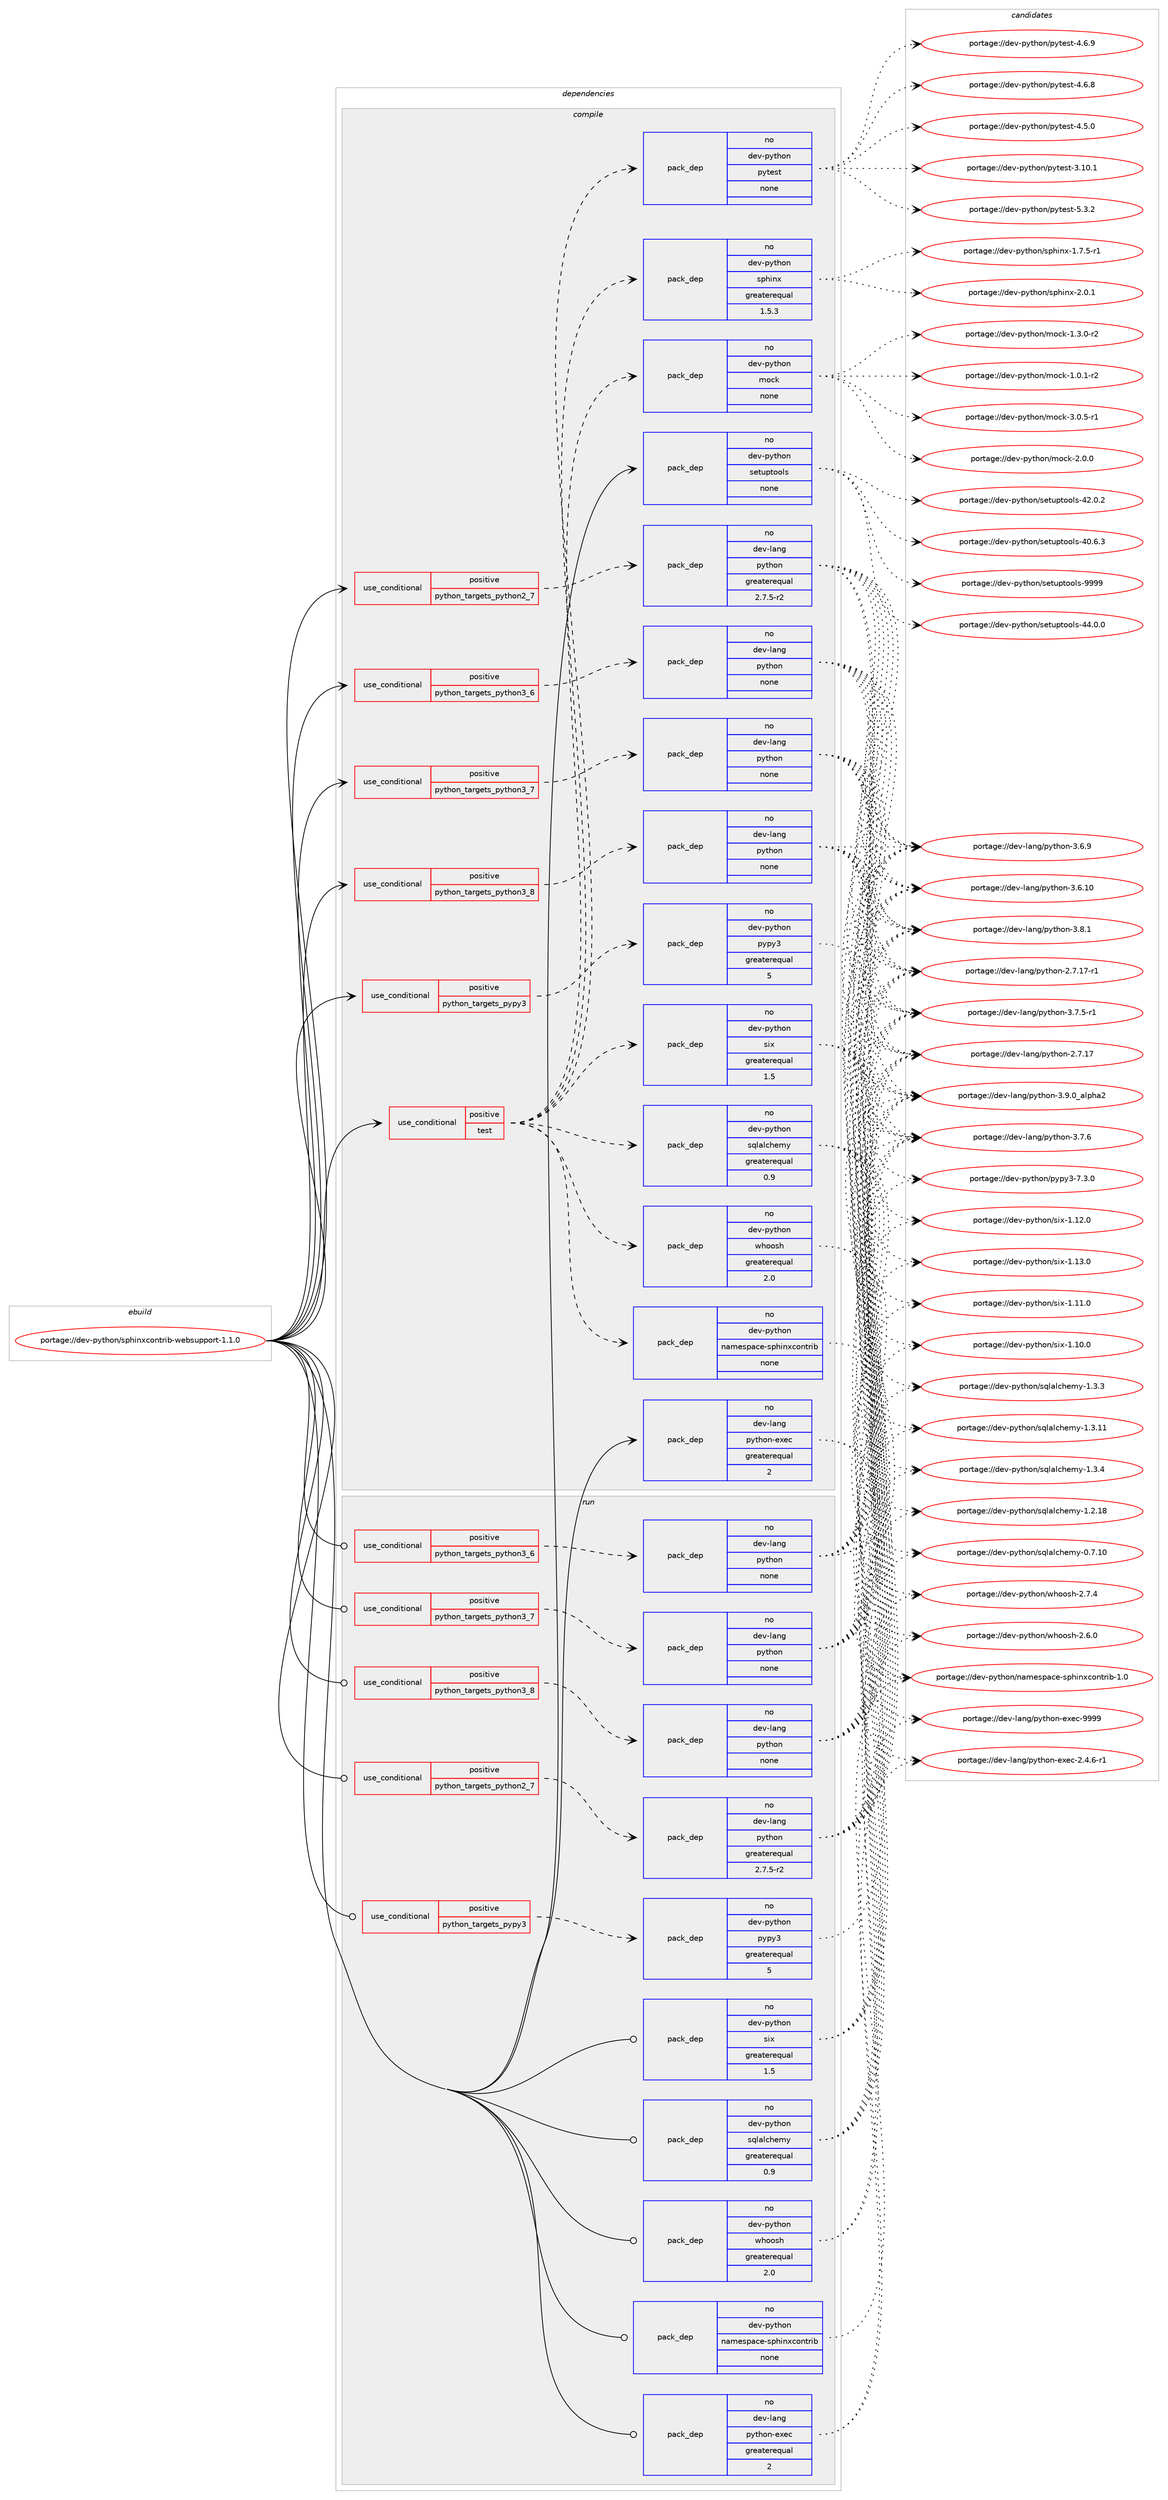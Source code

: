 digraph prolog {

# *************
# Graph options
# *************

newrank=true;
concentrate=true;
compound=true;
graph [rankdir=LR,fontname=Helvetica,fontsize=10,ranksep=1.5];#, ranksep=2.5, nodesep=0.2];
edge  [arrowhead=vee];
node  [fontname=Helvetica,fontsize=10];

# **********
# The ebuild
# **********

subgraph cluster_leftcol {
color=gray;
label=<<i>ebuild</i>>;
id [label="portage://dev-python/sphinxcontrib-websupport-1.1.0", color=red, width=4, href="../dev-python/sphinxcontrib-websupport-1.1.0.svg"];
}

# ****************
# The dependencies
# ****************

subgraph cluster_midcol {
color=gray;
label=<<i>dependencies</i>>;
subgraph cluster_compile {
fillcolor="#eeeeee";
style=filled;
label=<<i>compile</i>>;
subgraph cond105500 {
dependency424340 [label=<<TABLE BORDER="0" CELLBORDER="1" CELLSPACING="0" CELLPADDING="4"><TR><TD ROWSPAN="3" CELLPADDING="10">use_conditional</TD></TR><TR><TD>positive</TD></TR><TR><TD>python_targets_pypy3</TD></TR></TABLE>>, shape=none, color=red];
subgraph pack313942 {
dependency424341 [label=<<TABLE BORDER="0" CELLBORDER="1" CELLSPACING="0" CELLPADDING="4" WIDTH="220"><TR><TD ROWSPAN="6" CELLPADDING="30">pack_dep</TD></TR><TR><TD WIDTH="110">no</TD></TR><TR><TD>dev-python</TD></TR><TR><TD>pypy3</TD></TR><TR><TD>greaterequal</TD></TR><TR><TD>5</TD></TR></TABLE>>, shape=none, color=blue];
}
dependency424340:e -> dependency424341:w [weight=20,style="dashed",arrowhead="vee"];
}
id:e -> dependency424340:w [weight=20,style="solid",arrowhead="vee"];
subgraph cond105501 {
dependency424342 [label=<<TABLE BORDER="0" CELLBORDER="1" CELLSPACING="0" CELLPADDING="4"><TR><TD ROWSPAN="3" CELLPADDING="10">use_conditional</TD></TR><TR><TD>positive</TD></TR><TR><TD>python_targets_python2_7</TD></TR></TABLE>>, shape=none, color=red];
subgraph pack313943 {
dependency424343 [label=<<TABLE BORDER="0" CELLBORDER="1" CELLSPACING="0" CELLPADDING="4" WIDTH="220"><TR><TD ROWSPAN="6" CELLPADDING="30">pack_dep</TD></TR><TR><TD WIDTH="110">no</TD></TR><TR><TD>dev-lang</TD></TR><TR><TD>python</TD></TR><TR><TD>greaterequal</TD></TR><TR><TD>2.7.5-r2</TD></TR></TABLE>>, shape=none, color=blue];
}
dependency424342:e -> dependency424343:w [weight=20,style="dashed",arrowhead="vee"];
}
id:e -> dependency424342:w [weight=20,style="solid",arrowhead="vee"];
subgraph cond105502 {
dependency424344 [label=<<TABLE BORDER="0" CELLBORDER="1" CELLSPACING="0" CELLPADDING="4"><TR><TD ROWSPAN="3" CELLPADDING="10">use_conditional</TD></TR><TR><TD>positive</TD></TR><TR><TD>python_targets_python3_6</TD></TR></TABLE>>, shape=none, color=red];
subgraph pack313944 {
dependency424345 [label=<<TABLE BORDER="0" CELLBORDER="1" CELLSPACING="0" CELLPADDING="4" WIDTH="220"><TR><TD ROWSPAN="6" CELLPADDING="30">pack_dep</TD></TR><TR><TD WIDTH="110">no</TD></TR><TR><TD>dev-lang</TD></TR><TR><TD>python</TD></TR><TR><TD>none</TD></TR><TR><TD></TD></TR></TABLE>>, shape=none, color=blue];
}
dependency424344:e -> dependency424345:w [weight=20,style="dashed",arrowhead="vee"];
}
id:e -> dependency424344:w [weight=20,style="solid",arrowhead="vee"];
subgraph cond105503 {
dependency424346 [label=<<TABLE BORDER="0" CELLBORDER="1" CELLSPACING="0" CELLPADDING="4"><TR><TD ROWSPAN="3" CELLPADDING="10">use_conditional</TD></TR><TR><TD>positive</TD></TR><TR><TD>python_targets_python3_7</TD></TR></TABLE>>, shape=none, color=red];
subgraph pack313945 {
dependency424347 [label=<<TABLE BORDER="0" CELLBORDER="1" CELLSPACING="0" CELLPADDING="4" WIDTH="220"><TR><TD ROWSPAN="6" CELLPADDING="30">pack_dep</TD></TR><TR><TD WIDTH="110">no</TD></TR><TR><TD>dev-lang</TD></TR><TR><TD>python</TD></TR><TR><TD>none</TD></TR><TR><TD></TD></TR></TABLE>>, shape=none, color=blue];
}
dependency424346:e -> dependency424347:w [weight=20,style="dashed",arrowhead="vee"];
}
id:e -> dependency424346:w [weight=20,style="solid",arrowhead="vee"];
subgraph cond105504 {
dependency424348 [label=<<TABLE BORDER="0" CELLBORDER="1" CELLSPACING="0" CELLPADDING="4"><TR><TD ROWSPAN="3" CELLPADDING="10">use_conditional</TD></TR><TR><TD>positive</TD></TR><TR><TD>python_targets_python3_8</TD></TR></TABLE>>, shape=none, color=red];
subgraph pack313946 {
dependency424349 [label=<<TABLE BORDER="0" CELLBORDER="1" CELLSPACING="0" CELLPADDING="4" WIDTH="220"><TR><TD ROWSPAN="6" CELLPADDING="30">pack_dep</TD></TR><TR><TD WIDTH="110">no</TD></TR><TR><TD>dev-lang</TD></TR><TR><TD>python</TD></TR><TR><TD>none</TD></TR><TR><TD></TD></TR></TABLE>>, shape=none, color=blue];
}
dependency424348:e -> dependency424349:w [weight=20,style="dashed",arrowhead="vee"];
}
id:e -> dependency424348:w [weight=20,style="solid",arrowhead="vee"];
subgraph cond105505 {
dependency424350 [label=<<TABLE BORDER="0" CELLBORDER="1" CELLSPACING="0" CELLPADDING="4"><TR><TD ROWSPAN="3" CELLPADDING="10">use_conditional</TD></TR><TR><TD>positive</TD></TR><TR><TD>test</TD></TR></TABLE>>, shape=none, color=red];
subgraph pack313947 {
dependency424351 [label=<<TABLE BORDER="0" CELLBORDER="1" CELLSPACING="0" CELLPADDING="4" WIDTH="220"><TR><TD ROWSPAN="6" CELLPADDING="30">pack_dep</TD></TR><TR><TD WIDTH="110">no</TD></TR><TR><TD>dev-python</TD></TR><TR><TD>sqlalchemy</TD></TR><TR><TD>greaterequal</TD></TR><TR><TD>0.9</TD></TR></TABLE>>, shape=none, color=blue];
}
dependency424350:e -> dependency424351:w [weight=20,style="dashed",arrowhead="vee"];
subgraph pack313948 {
dependency424352 [label=<<TABLE BORDER="0" CELLBORDER="1" CELLSPACING="0" CELLPADDING="4" WIDTH="220"><TR><TD ROWSPAN="6" CELLPADDING="30">pack_dep</TD></TR><TR><TD WIDTH="110">no</TD></TR><TR><TD>dev-python</TD></TR><TR><TD>whoosh</TD></TR><TR><TD>greaterequal</TD></TR><TR><TD>2.0</TD></TR></TABLE>>, shape=none, color=blue];
}
dependency424350:e -> dependency424352:w [weight=20,style="dashed",arrowhead="vee"];
subgraph pack313949 {
dependency424353 [label=<<TABLE BORDER="0" CELLBORDER="1" CELLSPACING="0" CELLPADDING="4" WIDTH="220"><TR><TD ROWSPAN="6" CELLPADDING="30">pack_dep</TD></TR><TR><TD WIDTH="110">no</TD></TR><TR><TD>dev-python</TD></TR><TR><TD>six</TD></TR><TR><TD>greaterequal</TD></TR><TR><TD>1.5</TD></TR></TABLE>>, shape=none, color=blue];
}
dependency424350:e -> dependency424353:w [weight=20,style="dashed",arrowhead="vee"];
subgraph pack313950 {
dependency424354 [label=<<TABLE BORDER="0" CELLBORDER="1" CELLSPACING="0" CELLPADDING="4" WIDTH="220"><TR><TD ROWSPAN="6" CELLPADDING="30">pack_dep</TD></TR><TR><TD WIDTH="110">no</TD></TR><TR><TD>dev-python</TD></TR><TR><TD>namespace-sphinxcontrib</TD></TR><TR><TD>none</TD></TR><TR><TD></TD></TR></TABLE>>, shape=none, color=blue];
}
dependency424350:e -> dependency424354:w [weight=20,style="dashed",arrowhead="vee"];
subgraph pack313951 {
dependency424355 [label=<<TABLE BORDER="0" CELLBORDER="1" CELLSPACING="0" CELLPADDING="4" WIDTH="220"><TR><TD ROWSPAN="6" CELLPADDING="30">pack_dep</TD></TR><TR><TD WIDTH="110">no</TD></TR><TR><TD>dev-python</TD></TR><TR><TD>sphinx</TD></TR><TR><TD>greaterequal</TD></TR><TR><TD>1.5.3</TD></TR></TABLE>>, shape=none, color=blue];
}
dependency424350:e -> dependency424355:w [weight=20,style="dashed",arrowhead="vee"];
subgraph pack313952 {
dependency424356 [label=<<TABLE BORDER="0" CELLBORDER="1" CELLSPACING="0" CELLPADDING="4" WIDTH="220"><TR><TD ROWSPAN="6" CELLPADDING="30">pack_dep</TD></TR><TR><TD WIDTH="110">no</TD></TR><TR><TD>dev-python</TD></TR><TR><TD>pytest</TD></TR><TR><TD>none</TD></TR><TR><TD></TD></TR></TABLE>>, shape=none, color=blue];
}
dependency424350:e -> dependency424356:w [weight=20,style="dashed",arrowhead="vee"];
subgraph pack313953 {
dependency424357 [label=<<TABLE BORDER="0" CELLBORDER="1" CELLSPACING="0" CELLPADDING="4" WIDTH="220"><TR><TD ROWSPAN="6" CELLPADDING="30">pack_dep</TD></TR><TR><TD WIDTH="110">no</TD></TR><TR><TD>dev-python</TD></TR><TR><TD>mock</TD></TR><TR><TD>none</TD></TR><TR><TD></TD></TR></TABLE>>, shape=none, color=blue];
}
dependency424350:e -> dependency424357:w [weight=20,style="dashed",arrowhead="vee"];
}
id:e -> dependency424350:w [weight=20,style="solid",arrowhead="vee"];
subgraph pack313954 {
dependency424358 [label=<<TABLE BORDER="0" CELLBORDER="1" CELLSPACING="0" CELLPADDING="4" WIDTH="220"><TR><TD ROWSPAN="6" CELLPADDING="30">pack_dep</TD></TR><TR><TD WIDTH="110">no</TD></TR><TR><TD>dev-lang</TD></TR><TR><TD>python-exec</TD></TR><TR><TD>greaterequal</TD></TR><TR><TD>2</TD></TR></TABLE>>, shape=none, color=blue];
}
id:e -> dependency424358:w [weight=20,style="solid",arrowhead="vee"];
subgraph pack313955 {
dependency424359 [label=<<TABLE BORDER="0" CELLBORDER="1" CELLSPACING="0" CELLPADDING="4" WIDTH="220"><TR><TD ROWSPAN="6" CELLPADDING="30">pack_dep</TD></TR><TR><TD WIDTH="110">no</TD></TR><TR><TD>dev-python</TD></TR><TR><TD>setuptools</TD></TR><TR><TD>none</TD></TR><TR><TD></TD></TR></TABLE>>, shape=none, color=blue];
}
id:e -> dependency424359:w [weight=20,style="solid",arrowhead="vee"];
}
subgraph cluster_compileandrun {
fillcolor="#eeeeee";
style=filled;
label=<<i>compile and run</i>>;
}
subgraph cluster_run {
fillcolor="#eeeeee";
style=filled;
label=<<i>run</i>>;
subgraph cond105506 {
dependency424360 [label=<<TABLE BORDER="0" CELLBORDER="1" CELLSPACING="0" CELLPADDING="4"><TR><TD ROWSPAN="3" CELLPADDING="10">use_conditional</TD></TR><TR><TD>positive</TD></TR><TR><TD>python_targets_pypy3</TD></TR></TABLE>>, shape=none, color=red];
subgraph pack313956 {
dependency424361 [label=<<TABLE BORDER="0" CELLBORDER="1" CELLSPACING="0" CELLPADDING="4" WIDTH="220"><TR><TD ROWSPAN="6" CELLPADDING="30">pack_dep</TD></TR><TR><TD WIDTH="110">no</TD></TR><TR><TD>dev-python</TD></TR><TR><TD>pypy3</TD></TR><TR><TD>greaterequal</TD></TR><TR><TD>5</TD></TR></TABLE>>, shape=none, color=blue];
}
dependency424360:e -> dependency424361:w [weight=20,style="dashed",arrowhead="vee"];
}
id:e -> dependency424360:w [weight=20,style="solid",arrowhead="odot"];
subgraph cond105507 {
dependency424362 [label=<<TABLE BORDER="0" CELLBORDER="1" CELLSPACING="0" CELLPADDING="4"><TR><TD ROWSPAN="3" CELLPADDING="10">use_conditional</TD></TR><TR><TD>positive</TD></TR><TR><TD>python_targets_python2_7</TD></TR></TABLE>>, shape=none, color=red];
subgraph pack313957 {
dependency424363 [label=<<TABLE BORDER="0" CELLBORDER="1" CELLSPACING="0" CELLPADDING="4" WIDTH="220"><TR><TD ROWSPAN="6" CELLPADDING="30">pack_dep</TD></TR><TR><TD WIDTH="110">no</TD></TR><TR><TD>dev-lang</TD></TR><TR><TD>python</TD></TR><TR><TD>greaterequal</TD></TR><TR><TD>2.7.5-r2</TD></TR></TABLE>>, shape=none, color=blue];
}
dependency424362:e -> dependency424363:w [weight=20,style="dashed",arrowhead="vee"];
}
id:e -> dependency424362:w [weight=20,style="solid",arrowhead="odot"];
subgraph cond105508 {
dependency424364 [label=<<TABLE BORDER="0" CELLBORDER="1" CELLSPACING="0" CELLPADDING="4"><TR><TD ROWSPAN="3" CELLPADDING="10">use_conditional</TD></TR><TR><TD>positive</TD></TR><TR><TD>python_targets_python3_6</TD></TR></TABLE>>, shape=none, color=red];
subgraph pack313958 {
dependency424365 [label=<<TABLE BORDER="0" CELLBORDER="1" CELLSPACING="0" CELLPADDING="4" WIDTH="220"><TR><TD ROWSPAN="6" CELLPADDING="30">pack_dep</TD></TR><TR><TD WIDTH="110">no</TD></TR><TR><TD>dev-lang</TD></TR><TR><TD>python</TD></TR><TR><TD>none</TD></TR><TR><TD></TD></TR></TABLE>>, shape=none, color=blue];
}
dependency424364:e -> dependency424365:w [weight=20,style="dashed",arrowhead="vee"];
}
id:e -> dependency424364:w [weight=20,style="solid",arrowhead="odot"];
subgraph cond105509 {
dependency424366 [label=<<TABLE BORDER="0" CELLBORDER="1" CELLSPACING="0" CELLPADDING="4"><TR><TD ROWSPAN="3" CELLPADDING="10">use_conditional</TD></TR><TR><TD>positive</TD></TR><TR><TD>python_targets_python3_7</TD></TR></TABLE>>, shape=none, color=red];
subgraph pack313959 {
dependency424367 [label=<<TABLE BORDER="0" CELLBORDER="1" CELLSPACING="0" CELLPADDING="4" WIDTH="220"><TR><TD ROWSPAN="6" CELLPADDING="30">pack_dep</TD></TR><TR><TD WIDTH="110">no</TD></TR><TR><TD>dev-lang</TD></TR><TR><TD>python</TD></TR><TR><TD>none</TD></TR><TR><TD></TD></TR></TABLE>>, shape=none, color=blue];
}
dependency424366:e -> dependency424367:w [weight=20,style="dashed",arrowhead="vee"];
}
id:e -> dependency424366:w [weight=20,style="solid",arrowhead="odot"];
subgraph cond105510 {
dependency424368 [label=<<TABLE BORDER="0" CELLBORDER="1" CELLSPACING="0" CELLPADDING="4"><TR><TD ROWSPAN="3" CELLPADDING="10">use_conditional</TD></TR><TR><TD>positive</TD></TR><TR><TD>python_targets_python3_8</TD></TR></TABLE>>, shape=none, color=red];
subgraph pack313960 {
dependency424369 [label=<<TABLE BORDER="0" CELLBORDER="1" CELLSPACING="0" CELLPADDING="4" WIDTH="220"><TR><TD ROWSPAN="6" CELLPADDING="30">pack_dep</TD></TR><TR><TD WIDTH="110">no</TD></TR><TR><TD>dev-lang</TD></TR><TR><TD>python</TD></TR><TR><TD>none</TD></TR><TR><TD></TD></TR></TABLE>>, shape=none, color=blue];
}
dependency424368:e -> dependency424369:w [weight=20,style="dashed",arrowhead="vee"];
}
id:e -> dependency424368:w [weight=20,style="solid",arrowhead="odot"];
subgraph pack313961 {
dependency424370 [label=<<TABLE BORDER="0" CELLBORDER="1" CELLSPACING="0" CELLPADDING="4" WIDTH="220"><TR><TD ROWSPAN="6" CELLPADDING="30">pack_dep</TD></TR><TR><TD WIDTH="110">no</TD></TR><TR><TD>dev-lang</TD></TR><TR><TD>python-exec</TD></TR><TR><TD>greaterequal</TD></TR><TR><TD>2</TD></TR></TABLE>>, shape=none, color=blue];
}
id:e -> dependency424370:w [weight=20,style="solid",arrowhead="odot"];
subgraph pack313962 {
dependency424371 [label=<<TABLE BORDER="0" CELLBORDER="1" CELLSPACING="0" CELLPADDING="4" WIDTH="220"><TR><TD ROWSPAN="6" CELLPADDING="30">pack_dep</TD></TR><TR><TD WIDTH="110">no</TD></TR><TR><TD>dev-python</TD></TR><TR><TD>namespace-sphinxcontrib</TD></TR><TR><TD>none</TD></TR><TR><TD></TD></TR></TABLE>>, shape=none, color=blue];
}
id:e -> dependency424371:w [weight=20,style="solid",arrowhead="odot"];
subgraph pack313963 {
dependency424372 [label=<<TABLE BORDER="0" CELLBORDER="1" CELLSPACING="0" CELLPADDING="4" WIDTH="220"><TR><TD ROWSPAN="6" CELLPADDING="30">pack_dep</TD></TR><TR><TD WIDTH="110">no</TD></TR><TR><TD>dev-python</TD></TR><TR><TD>six</TD></TR><TR><TD>greaterequal</TD></TR><TR><TD>1.5</TD></TR></TABLE>>, shape=none, color=blue];
}
id:e -> dependency424372:w [weight=20,style="solid",arrowhead="odot"];
subgraph pack313964 {
dependency424373 [label=<<TABLE BORDER="0" CELLBORDER="1" CELLSPACING="0" CELLPADDING="4" WIDTH="220"><TR><TD ROWSPAN="6" CELLPADDING="30">pack_dep</TD></TR><TR><TD WIDTH="110">no</TD></TR><TR><TD>dev-python</TD></TR><TR><TD>sqlalchemy</TD></TR><TR><TD>greaterequal</TD></TR><TR><TD>0.9</TD></TR></TABLE>>, shape=none, color=blue];
}
id:e -> dependency424373:w [weight=20,style="solid",arrowhead="odot"];
subgraph pack313965 {
dependency424374 [label=<<TABLE BORDER="0" CELLBORDER="1" CELLSPACING="0" CELLPADDING="4" WIDTH="220"><TR><TD ROWSPAN="6" CELLPADDING="30">pack_dep</TD></TR><TR><TD WIDTH="110">no</TD></TR><TR><TD>dev-python</TD></TR><TR><TD>whoosh</TD></TR><TR><TD>greaterequal</TD></TR><TR><TD>2.0</TD></TR></TABLE>>, shape=none, color=blue];
}
id:e -> dependency424374:w [weight=20,style="solid",arrowhead="odot"];
}
}

# **************
# The candidates
# **************

subgraph cluster_choices {
rank=same;
color=gray;
label=<<i>candidates</i>>;

subgraph choice313942 {
color=black;
nodesep=1;
choice100101118451121211161041111104711212111212151455546514648 [label="portage://dev-python/pypy3-7.3.0", color=red, width=4,href="../dev-python/pypy3-7.3.0.svg"];
dependency424341:e -> choice100101118451121211161041111104711212111212151455546514648:w [style=dotted,weight="100"];
}
subgraph choice313943 {
color=black;
nodesep=1;
choice10010111845108971101034711212111610411111045514657464895971081121049750 [label="portage://dev-lang/python-3.9.0_alpha2", color=red, width=4,href="../dev-lang/python-3.9.0_alpha2.svg"];
choice100101118451089711010347112121116104111110455146564649 [label="portage://dev-lang/python-3.8.1", color=red, width=4,href="../dev-lang/python-3.8.1.svg"];
choice100101118451089711010347112121116104111110455146554654 [label="portage://dev-lang/python-3.7.6", color=red, width=4,href="../dev-lang/python-3.7.6.svg"];
choice1001011184510897110103471121211161041111104551465546534511449 [label="portage://dev-lang/python-3.7.5-r1", color=red, width=4,href="../dev-lang/python-3.7.5-r1.svg"];
choice100101118451089711010347112121116104111110455146544657 [label="portage://dev-lang/python-3.6.9", color=red, width=4,href="../dev-lang/python-3.6.9.svg"];
choice10010111845108971101034711212111610411111045514654464948 [label="portage://dev-lang/python-3.6.10", color=red, width=4,href="../dev-lang/python-3.6.10.svg"];
choice100101118451089711010347112121116104111110455046554649554511449 [label="portage://dev-lang/python-2.7.17-r1", color=red, width=4,href="../dev-lang/python-2.7.17-r1.svg"];
choice10010111845108971101034711212111610411111045504655464955 [label="portage://dev-lang/python-2.7.17", color=red, width=4,href="../dev-lang/python-2.7.17.svg"];
dependency424343:e -> choice10010111845108971101034711212111610411111045514657464895971081121049750:w [style=dotted,weight="100"];
dependency424343:e -> choice100101118451089711010347112121116104111110455146564649:w [style=dotted,weight="100"];
dependency424343:e -> choice100101118451089711010347112121116104111110455146554654:w [style=dotted,weight="100"];
dependency424343:e -> choice1001011184510897110103471121211161041111104551465546534511449:w [style=dotted,weight="100"];
dependency424343:e -> choice100101118451089711010347112121116104111110455146544657:w [style=dotted,weight="100"];
dependency424343:e -> choice10010111845108971101034711212111610411111045514654464948:w [style=dotted,weight="100"];
dependency424343:e -> choice100101118451089711010347112121116104111110455046554649554511449:w [style=dotted,weight="100"];
dependency424343:e -> choice10010111845108971101034711212111610411111045504655464955:w [style=dotted,weight="100"];
}
subgraph choice313944 {
color=black;
nodesep=1;
choice10010111845108971101034711212111610411111045514657464895971081121049750 [label="portage://dev-lang/python-3.9.0_alpha2", color=red, width=4,href="../dev-lang/python-3.9.0_alpha2.svg"];
choice100101118451089711010347112121116104111110455146564649 [label="portage://dev-lang/python-3.8.1", color=red, width=4,href="../dev-lang/python-3.8.1.svg"];
choice100101118451089711010347112121116104111110455146554654 [label="portage://dev-lang/python-3.7.6", color=red, width=4,href="../dev-lang/python-3.7.6.svg"];
choice1001011184510897110103471121211161041111104551465546534511449 [label="portage://dev-lang/python-3.7.5-r1", color=red, width=4,href="../dev-lang/python-3.7.5-r1.svg"];
choice100101118451089711010347112121116104111110455146544657 [label="portage://dev-lang/python-3.6.9", color=red, width=4,href="../dev-lang/python-3.6.9.svg"];
choice10010111845108971101034711212111610411111045514654464948 [label="portage://dev-lang/python-3.6.10", color=red, width=4,href="../dev-lang/python-3.6.10.svg"];
choice100101118451089711010347112121116104111110455046554649554511449 [label="portage://dev-lang/python-2.7.17-r1", color=red, width=4,href="../dev-lang/python-2.7.17-r1.svg"];
choice10010111845108971101034711212111610411111045504655464955 [label="portage://dev-lang/python-2.7.17", color=red, width=4,href="../dev-lang/python-2.7.17.svg"];
dependency424345:e -> choice10010111845108971101034711212111610411111045514657464895971081121049750:w [style=dotted,weight="100"];
dependency424345:e -> choice100101118451089711010347112121116104111110455146564649:w [style=dotted,weight="100"];
dependency424345:e -> choice100101118451089711010347112121116104111110455146554654:w [style=dotted,weight="100"];
dependency424345:e -> choice1001011184510897110103471121211161041111104551465546534511449:w [style=dotted,weight="100"];
dependency424345:e -> choice100101118451089711010347112121116104111110455146544657:w [style=dotted,weight="100"];
dependency424345:e -> choice10010111845108971101034711212111610411111045514654464948:w [style=dotted,weight="100"];
dependency424345:e -> choice100101118451089711010347112121116104111110455046554649554511449:w [style=dotted,weight="100"];
dependency424345:e -> choice10010111845108971101034711212111610411111045504655464955:w [style=dotted,weight="100"];
}
subgraph choice313945 {
color=black;
nodesep=1;
choice10010111845108971101034711212111610411111045514657464895971081121049750 [label="portage://dev-lang/python-3.9.0_alpha2", color=red, width=4,href="../dev-lang/python-3.9.0_alpha2.svg"];
choice100101118451089711010347112121116104111110455146564649 [label="portage://dev-lang/python-3.8.1", color=red, width=4,href="../dev-lang/python-3.8.1.svg"];
choice100101118451089711010347112121116104111110455146554654 [label="portage://dev-lang/python-3.7.6", color=red, width=4,href="../dev-lang/python-3.7.6.svg"];
choice1001011184510897110103471121211161041111104551465546534511449 [label="portage://dev-lang/python-3.7.5-r1", color=red, width=4,href="../dev-lang/python-3.7.5-r1.svg"];
choice100101118451089711010347112121116104111110455146544657 [label="portage://dev-lang/python-3.6.9", color=red, width=4,href="../dev-lang/python-3.6.9.svg"];
choice10010111845108971101034711212111610411111045514654464948 [label="portage://dev-lang/python-3.6.10", color=red, width=4,href="../dev-lang/python-3.6.10.svg"];
choice100101118451089711010347112121116104111110455046554649554511449 [label="portage://dev-lang/python-2.7.17-r1", color=red, width=4,href="../dev-lang/python-2.7.17-r1.svg"];
choice10010111845108971101034711212111610411111045504655464955 [label="portage://dev-lang/python-2.7.17", color=red, width=4,href="../dev-lang/python-2.7.17.svg"];
dependency424347:e -> choice10010111845108971101034711212111610411111045514657464895971081121049750:w [style=dotted,weight="100"];
dependency424347:e -> choice100101118451089711010347112121116104111110455146564649:w [style=dotted,weight="100"];
dependency424347:e -> choice100101118451089711010347112121116104111110455146554654:w [style=dotted,weight="100"];
dependency424347:e -> choice1001011184510897110103471121211161041111104551465546534511449:w [style=dotted,weight="100"];
dependency424347:e -> choice100101118451089711010347112121116104111110455146544657:w [style=dotted,weight="100"];
dependency424347:e -> choice10010111845108971101034711212111610411111045514654464948:w [style=dotted,weight="100"];
dependency424347:e -> choice100101118451089711010347112121116104111110455046554649554511449:w [style=dotted,weight="100"];
dependency424347:e -> choice10010111845108971101034711212111610411111045504655464955:w [style=dotted,weight="100"];
}
subgraph choice313946 {
color=black;
nodesep=1;
choice10010111845108971101034711212111610411111045514657464895971081121049750 [label="portage://dev-lang/python-3.9.0_alpha2", color=red, width=4,href="../dev-lang/python-3.9.0_alpha2.svg"];
choice100101118451089711010347112121116104111110455146564649 [label="portage://dev-lang/python-3.8.1", color=red, width=4,href="../dev-lang/python-3.8.1.svg"];
choice100101118451089711010347112121116104111110455146554654 [label="portage://dev-lang/python-3.7.6", color=red, width=4,href="../dev-lang/python-3.7.6.svg"];
choice1001011184510897110103471121211161041111104551465546534511449 [label="portage://dev-lang/python-3.7.5-r1", color=red, width=4,href="../dev-lang/python-3.7.5-r1.svg"];
choice100101118451089711010347112121116104111110455146544657 [label="portage://dev-lang/python-3.6.9", color=red, width=4,href="../dev-lang/python-3.6.9.svg"];
choice10010111845108971101034711212111610411111045514654464948 [label="portage://dev-lang/python-3.6.10", color=red, width=4,href="../dev-lang/python-3.6.10.svg"];
choice100101118451089711010347112121116104111110455046554649554511449 [label="portage://dev-lang/python-2.7.17-r1", color=red, width=4,href="../dev-lang/python-2.7.17-r1.svg"];
choice10010111845108971101034711212111610411111045504655464955 [label="portage://dev-lang/python-2.7.17", color=red, width=4,href="../dev-lang/python-2.7.17.svg"];
dependency424349:e -> choice10010111845108971101034711212111610411111045514657464895971081121049750:w [style=dotted,weight="100"];
dependency424349:e -> choice100101118451089711010347112121116104111110455146564649:w [style=dotted,weight="100"];
dependency424349:e -> choice100101118451089711010347112121116104111110455146554654:w [style=dotted,weight="100"];
dependency424349:e -> choice1001011184510897110103471121211161041111104551465546534511449:w [style=dotted,weight="100"];
dependency424349:e -> choice100101118451089711010347112121116104111110455146544657:w [style=dotted,weight="100"];
dependency424349:e -> choice10010111845108971101034711212111610411111045514654464948:w [style=dotted,weight="100"];
dependency424349:e -> choice100101118451089711010347112121116104111110455046554649554511449:w [style=dotted,weight="100"];
dependency424349:e -> choice10010111845108971101034711212111610411111045504655464955:w [style=dotted,weight="100"];
}
subgraph choice313947 {
color=black;
nodesep=1;
choice10010111845112121116104111110471151131089710899104101109121454946514652 [label="portage://dev-python/sqlalchemy-1.3.4", color=red, width=4,href="../dev-python/sqlalchemy-1.3.4.svg"];
choice10010111845112121116104111110471151131089710899104101109121454946514651 [label="portage://dev-python/sqlalchemy-1.3.3", color=red, width=4,href="../dev-python/sqlalchemy-1.3.3.svg"];
choice1001011184511212111610411111047115113108971089910410110912145494651464949 [label="portage://dev-python/sqlalchemy-1.3.11", color=red, width=4,href="../dev-python/sqlalchemy-1.3.11.svg"];
choice1001011184511212111610411111047115113108971089910410110912145494650464956 [label="portage://dev-python/sqlalchemy-1.2.18", color=red, width=4,href="../dev-python/sqlalchemy-1.2.18.svg"];
choice1001011184511212111610411111047115113108971089910410110912145484655464948 [label="portage://dev-python/sqlalchemy-0.7.10", color=red, width=4,href="../dev-python/sqlalchemy-0.7.10.svg"];
dependency424351:e -> choice10010111845112121116104111110471151131089710899104101109121454946514652:w [style=dotted,weight="100"];
dependency424351:e -> choice10010111845112121116104111110471151131089710899104101109121454946514651:w [style=dotted,weight="100"];
dependency424351:e -> choice1001011184511212111610411111047115113108971089910410110912145494651464949:w [style=dotted,weight="100"];
dependency424351:e -> choice1001011184511212111610411111047115113108971089910410110912145494650464956:w [style=dotted,weight="100"];
dependency424351:e -> choice1001011184511212111610411111047115113108971089910410110912145484655464948:w [style=dotted,weight="100"];
}
subgraph choice313948 {
color=black;
nodesep=1;
choice1001011184511212111610411111047119104111111115104455046554652 [label="portage://dev-python/whoosh-2.7.4", color=red, width=4,href="../dev-python/whoosh-2.7.4.svg"];
choice1001011184511212111610411111047119104111111115104455046544648 [label="portage://dev-python/whoosh-2.6.0", color=red, width=4,href="../dev-python/whoosh-2.6.0.svg"];
dependency424352:e -> choice1001011184511212111610411111047119104111111115104455046554652:w [style=dotted,weight="100"];
dependency424352:e -> choice1001011184511212111610411111047119104111111115104455046544648:w [style=dotted,weight="100"];
}
subgraph choice313949 {
color=black;
nodesep=1;
choice100101118451121211161041111104711510512045494649514648 [label="portage://dev-python/six-1.13.0", color=red, width=4,href="../dev-python/six-1.13.0.svg"];
choice100101118451121211161041111104711510512045494649504648 [label="portage://dev-python/six-1.12.0", color=red, width=4,href="../dev-python/six-1.12.0.svg"];
choice100101118451121211161041111104711510512045494649494648 [label="portage://dev-python/six-1.11.0", color=red, width=4,href="../dev-python/six-1.11.0.svg"];
choice100101118451121211161041111104711510512045494649484648 [label="portage://dev-python/six-1.10.0", color=red, width=4,href="../dev-python/six-1.10.0.svg"];
dependency424353:e -> choice100101118451121211161041111104711510512045494649514648:w [style=dotted,weight="100"];
dependency424353:e -> choice100101118451121211161041111104711510512045494649504648:w [style=dotted,weight="100"];
dependency424353:e -> choice100101118451121211161041111104711510512045494649494648:w [style=dotted,weight="100"];
dependency424353:e -> choice100101118451121211161041111104711510512045494649484648:w [style=dotted,weight="100"];
}
subgraph choice313950 {
color=black;
nodesep=1;
choice100101118451121211161041111104711097109101115112979910145115112104105110120991111101161141059845494648 [label="portage://dev-python/namespace-sphinxcontrib-1.0", color=red, width=4,href="../dev-python/namespace-sphinxcontrib-1.0.svg"];
dependency424354:e -> choice100101118451121211161041111104711097109101115112979910145115112104105110120991111101161141059845494648:w [style=dotted,weight="100"];
}
subgraph choice313951 {
color=black;
nodesep=1;
choice1001011184511212111610411111047115112104105110120455046484649 [label="portage://dev-python/sphinx-2.0.1", color=red, width=4,href="../dev-python/sphinx-2.0.1.svg"];
choice10010111845112121116104111110471151121041051101204549465546534511449 [label="portage://dev-python/sphinx-1.7.5-r1", color=red, width=4,href="../dev-python/sphinx-1.7.5-r1.svg"];
dependency424355:e -> choice1001011184511212111610411111047115112104105110120455046484649:w [style=dotted,weight="100"];
dependency424355:e -> choice10010111845112121116104111110471151121041051101204549465546534511449:w [style=dotted,weight="100"];
}
subgraph choice313952 {
color=black;
nodesep=1;
choice1001011184511212111610411111047112121116101115116455346514650 [label="portage://dev-python/pytest-5.3.2", color=red, width=4,href="../dev-python/pytest-5.3.2.svg"];
choice1001011184511212111610411111047112121116101115116455246544657 [label="portage://dev-python/pytest-4.6.9", color=red, width=4,href="../dev-python/pytest-4.6.9.svg"];
choice1001011184511212111610411111047112121116101115116455246544656 [label="portage://dev-python/pytest-4.6.8", color=red, width=4,href="../dev-python/pytest-4.6.8.svg"];
choice1001011184511212111610411111047112121116101115116455246534648 [label="portage://dev-python/pytest-4.5.0", color=red, width=4,href="../dev-python/pytest-4.5.0.svg"];
choice100101118451121211161041111104711212111610111511645514649484649 [label="portage://dev-python/pytest-3.10.1", color=red, width=4,href="../dev-python/pytest-3.10.1.svg"];
dependency424356:e -> choice1001011184511212111610411111047112121116101115116455346514650:w [style=dotted,weight="100"];
dependency424356:e -> choice1001011184511212111610411111047112121116101115116455246544657:w [style=dotted,weight="100"];
dependency424356:e -> choice1001011184511212111610411111047112121116101115116455246544656:w [style=dotted,weight="100"];
dependency424356:e -> choice1001011184511212111610411111047112121116101115116455246534648:w [style=dotted,weight="100"];
dependency424356:e -> choice100101118451121211161041111104711212111610111511645514649484649:w [style=dotted,weight="100"];
}
subgraph choice313953 {
color=black;
nodesep=1;
choice1001011184511212111610411111047109111991074551464846534511449 [label="portage://dev-python/mock-3.0.5-r1", color=red, width=4,href="../dev-python/mock-3.0.5-r1.svg"];
choice100101118451121211161041111104710911199107455046484648 [label="portage://dev-python/mock-2.0.0", color=red, width=4,href="../dev-python/mock-2.0.0.svg"];
choice1001011184511212111610411111047109111991074549465146484511450 [label="portage://dev-python/mock-1.3.0-r2", color=red, width=4,href="../dev-python/mock-1.3.0-r2.svg"];
choice1001011184511212111610411111047109111991074549464846494511450 [label="portage://dev-python/mock-1.0.1-r2", color=red, width=4,href="../dev-python/mock-1.0.1-r2.svg"];
dependency424357:e -> choice1001011184511212111610411111047109111991074551464846534511449:w [style=dotted,weight="100"];
dependency424357:e -> choice100101118451121211161041111104710911199107455046484648:w [style=dotted,weight="100"];
dependency424357:e -> choice1001011184511212111610411111047109111991074549465146484511450:w [style=dotted,weight="100"];
dependency424357:e -> choice1001011184511212111610411111047109111991074549464846494511450:w [style=dotted,weight="100"];
}
subgraph choice313954 {
color=black;
nodesep=1;
choice10010111845108971101034711212111610411111045101120101994557575757 [label="portage://dev-lang/python-exec-9999", color=red, width=4,href="../dev-lang/python-exec-9999.svg"];
choice10010111845108971101034711212111610411111045101120101994550465246544511449 [label="portage://dev-lang/python-exec-2.4.6-r1", color=red, width=4,href="../dev-lang/python-exec-2.4.6-r1.svg"];
dependency424358:e -> choice10010111845108971101034711212111610411111045101120101994557575757:w [style=dotted,weight="100"];
dependency424358:e -> choice10010111845108971101034711212111610411111045101120101994550465246544511449:w [style=dotted,weight="100"];
}
subgraph choice313955 {
color=black;
nodesep=1;
choice10010111845112121116104111110471151011161171121161111111081154557575757 [label="portage://dev-python/setuptools-9999", color=red, width=4,href="../dev-python/setuptools-9999.svg"];
choice100101118451121211161041111104711510111611711211611111110811545525246484648 [label="portage://dev-python/setuptools-44.0.0", color=red, width=4,href="../dev-python/setuptools-44.0.0.svg"];
choice100101118451121211161041111104711510111611711211611111110811545525046484650 [label="portage://dev-python/setuptools-42.0.2", color=red, width=4,href="../dev-python/setuptools-42.0.2.svg"];
choice100101118451121211161041111104711510111611711211611111110811545524846544651 [label="portage://dev-python/setuptools-40.6.3", color=red, width=4,href="../dev-python/setuptools-40.6.3.svg"];
dependency424359:e -> choice10010111845112121116104111110471151011161171121161111111081154557575757:w [style=dotted,weight="100"];
dependency424359:e -> choice100101118451121211161041111104711510111611711211611111110811545525246484648:w [style=dotted,weight="100"];
dependency424359:e -> choice100101118451121211161041111104711510111611711211611111110811545525046484650:w [style=dotted,weight="100"];
dependency424359:e -> choice100101118451121211161041111104711510111611711211611111110811545524846544651:w [style=dotted,weight="100"];
}
subgraph choice313956 {
color=black;
nodesep=1;
choice100101118451121211161041111104711212111212151455546514648 [label="portage://dev-python/pypy3-7.3.0", color=red, width=4,href="../dev-python/pypy3-7.3.0.svg"];
dependency424361:e -> choice100101118451121211161041111104711212111212151455546514648:w [style=dotted,weight="100"];
}
subgraph choice313957 {
color=black;
nodesep=1;
choice10010111845108971101034711212111610411111045514657464895971081121049750 [label="portage://dev-lang/python-3.9.0_alpha2", color=red, width=4,href="../dev-lang/python-3.9.0_alpha2.svg"];
choice100101118451089711010347112121116104111110455146564649 [label="portage://dev-lang/python-3.8.1", color=red, width=4,href="../dev-lang/python-3.8.1.svg"];
choice100101118451089711010347112121116104111110455146554654 [label="portage://dev-lang/python-3.7.6", color=red, width=4,href="../dev-lang/python-3.7.6.svg"];
choice1001011184510897110103471121211161041111104551465546534511449 [label="portage://dev-lang/python-3.7.5-r1", color=red, width=4,href="../dev-lang/python-3.7.5-r1.svg"];
choice100101118451089711010347112121116104111110455146544657 [label="portage://dev-lang/python-3.6.9", color=red, width=4,href="../dev-lang/python-3.6.9.svg"];
choice10010111845108971101034711212111610411111045514654464948 [label="portage://dev-lang/python-3.6.10", color=red, width=4,href="../dev-lang/python-3.6.10.svg"];
choice100101118451089711010347112121116104111110455046554649554511449 [label="portage://dev-lang/python-2.7.17-r1", color=red, width=4,href="../dev-lang/python-2.7.17-r1.svg"];
choice10010111845108971101034711212111610411111045504655464955 [label="portage://dev-lang/python-2.7.17", color=red, width=4,href="../dev-lang/python-2.7.17.svg"];
dependency424363:e -> choice10010111845108971101034711212111610411111045514657464895971081121049750:w [style=dotted,weight="100"];
dependency424363:e -> choice100101118451089711010347112121116104111110455146564649:w [style=dotted,weight="100"];
dependency424363:e -> choice100101118451089711010347112121116104111110455146554654:w [style=dotted,weight="100"];
dependency424363:e -> choice1001011184510897110103471121211161041111104551465546534511449:w [style=dotted,weight="100"];
dependency424363:e -> choice100101118451089711010347112121116104111110455146544657:w [style=dotted,weight="100"];
dependency424363:e -> choice10010111845108971101034711212111610411111045514654464948:w [style=dotted,weight="100"];
dependency424363:e -> choice100101118451089711010347112121116104111110455046554649554511449:w [style=dotted,weight="100"];
dependency424363:e -> choice10010111845108971101034711212111610411111045504655464955:w [style=dotted,weight="100"];
}
subgraph choice313958 {
color=black;
nodesep=1;
choice10010111845108971101034711212111610411111045514657464895971081121049750 [label="portage://dev-lang/python-3.9.0_alpha2", color=red, width=4,href="../dev-lang/python-3.9.0_alpha2.svg"];
choice100101118451089711010347112121116104111110455146564649 [label="portage://dev-lang/python-3.8.1", color=red, width=4,href="../dev-lang/python-3.8.1.svg"];
choice100101118451089711010347112121116104111110455146554654 [label="portage://dev-lang/python-3.7.6", color=red, width=4,href="../dev-lang/python-3.7.6.svg"];
choice1001011184510897110103471121211161041111104551465546534511449 [label="portage://dev-lang/python-3.7.5-r1", color=red, width=4,href="../dev-lang/python-3.7.5-r1.svg"];
choice100101118451089711010347112121116104111110455146544657 [label="portage://dev-lang/python-3.6.9", color=red, width=4,href="../dev-lang/python-3.6.9.svg"];
choice10010111845108971101034711212111610411111045514654464948 [label="portage://dev-lang/python-3.6.10", color=red, width=4,href="../dev-lang/python-3.6.10.svg"];
choice100101118451089711010347112121116104111110455046554649554511449 [label="portage://dev-lang/python-2.7.17-r1", color=red, width=4,href="../dev-lang/python-2.7.17-r1.svg"];
choice10010111845108971101034711212111610411111045504655464955 [label="portage://dev-lang/python-2.7.17", color=red, width=4,href="../dev-lang/python-2.7.17.svg"];
dependency424365:e -> choice10010111845108971101034711212111610411111045514657464895971081121049750:w [style=dotted,weight="100"];
dependency424365:e -> choice100101118451089711010347112121116104111110455146564649:w [style=dotted,weight="100"];
dependency424365:e -> choice100101118451089711010347112121116104111110455146554654:w [style=dotted,weight="100"];
dependency424365:e -> choice1001011184510897110103471121211161041111104551465546534511449:w [style=dotted,weight="100"];
dependency424365:e -> choice100101118451089711010347112121116104111110455146544657:w [style=dotted,weight="100"];
dependency424365:e -> choice10010111845108971101034711212111610411111045514654464948:w [style=dotted,weight="100"];
dependency424365:e -> choice100101118451089711010347112121116104111110455046554649554511449:w [style=dotted,weight="100"];
dependency424365:e -> choice10010111845108971101034711212111610411111045504655464955:w [style=dotted,weight="100"];
}
subgraph choice313959 {
color=black;
nodesep=1;
choice10010111845108971101034711212111610411111045514657464895971081121049750 [label="portage://dev-lang/python-3.9.0_alpha2", color=red, width=4,href="../dev-lang/python-3.9.0_alpha2.svg"];
choice100101118451089711010347112121116104111110455146564649 [label="portage://dev-lang/python-3.8.1", color=red, width=4,href="../dev-lang/python-3.8.1.svg"];
choice100101118451089711010347112121116104111110455146554654 [label="portage://dev-lang/python-3.7.6", color=red, width=4,href="../dev-lang/python-3.7.6.svg"];
choice1001011184510897110103471121211161041111104551465546534511449 [label="portage://dev-lang/python-3.7.5-r1", color=red, width=4,href="../dev-lang/python-3.7.5-r1.svg"];
choice100101118451089711010347112121116104111110455146544657 [label="portage://dev-lang/python-3.6.9", color=red, width=4,href="../dev-lang/python-3.6.9.svg"];
choice10010111845108971101034711212111610411111045514654464948 [label="portage://dev-lang/python-3.6.10", color=red, width=4,href="../dev-lang/python-3.6.10.svg"];
choice100101118451089711010347112121116104111110455046554649554511449 [label="portage://dev-lang/python-2.7.17-r1", color=red, width=4,href="../dev-lang/python-2.7.17-r1.svg"];
choice10010111845108971101034711212111610411111045504655464955 [label="portage://dev-lang/python-2.7.17", color=red, width=4,href="../dev-lang/python-2.7.17.svg"];
dependency424367:e -> choice10010111845108971101034711212111610411111045514657464895971081121049750:w [style=dotted,weight="100"];
dependency424367:e -> choice100101118451089711010347112121116104111110455146564649:w [style=dotted,weight="100"];
dependency424367:e -> choice100101118451089711010347112121116104111110455146554654:w [style=dotted,weight="100"];
dependency424367:e -> choice1001011184510897110103471121211161041111104551465546534511449:w [style=dotted,weight="100"];
dependency424367:e -> choice100101118451089711010347112121116104111110455146544657:w [style=dotted,weight="100"];
dependency424367:e -> choice10010111845108971101034711212111610411111045514654464948:w [style=dotted,weight="100"];
dependency424367:e -> choice100101118451089711010347112121116104111110455046554649554511449:w [style=dotted,weight="100"];
dependency424367:e -> choice10010111845108971101034711212111610411111045504655464955:w [style=dotted,weight="100"];
}
subgraph choice313960 {
color=black;
nodesep=1;
choice10010111845108971101034711212111610411111045514657464895971081121049750 [label="portage://dev-lang/python-3.9.0_alpha2", color=red, width=4,href="../dev-lang/python-3.9.0_alpha2.svg"];
choice100101118451089711010347112121116104111110455146564649 [label="portage://dev-lang/python-3.8.1", color=red, width=4,href="../dev-lang/python-3.8.1.svg"];
choice100101118451089711010347112121116104111110455146554654 [label="portage://dev-lang/python-3.7.6", color=red, width=4,href="../dev-lang/python-3.7.6.svg"];
choice1001011184510897110103471121211161041111104551465546534511449 [label="portage://dev-lang/python-3.7.5-r1", color=red, width=4,href="../dev-lang/python-3.7.5-r1.svg"];
choice100101118451089711010347112121116104111110455146544657 [label="portage://dev-lang/python-3.6.9", color=red, width=4,href="../dev-lang/python-3.6.9.svg"];
choice10010111845108971101034711212111610411111045514654464948 [label="portage://dev-lang/python-3.6.10", color=red, width=4,href="../dev-lang/python-3.6.10.svg"];
choice100101118451089711010347112121116104111110455046554649554511449 [label="portage://dev-lang/python-2.7.17-r1", color=red, width=4,href="../dev-lang/python-2.7.17-r1.svg"];
choice10010111845108971101034711212111610411111045504655464955 [label="portage://dev-lang/python-2.7.17", color=red, width=4,href="../dev-lang/python-2.7.17.svg"];
dependency424369:e -> choice10010111845108971101034711212111610411111045514657464895971081121049750:w [style=dotted,weight="100"];
dependency424369:e -> choice100101118451089711010347112121116104111110455146564649:w [style=dotted,weight="100"];
dependency424369:e -> choice100101118451089711010347112121116104111110455146554654:w [style=dotted,weight="100"];
dependency424369:e -> choice1001011184510897110103471121211161041111104551465546534511449:w [style=dotted,weight="100"];
dependency424369:e -> choice100101118451089711010347112121116104111110455146544657:w [style=dotted,weight="100"];
dependency424369:e -> choice10010111845108971101034711212111610411111045514654464948:w [style=dotted,weight="100"];
dependency424369:e -> choice100101118451089711010347112121116104111110455046554649554511449:w [style=dotted,weight="100"];
dependency424369:e -> choice10010111845108971101034711212111610411111045504655464955:w [style=dotted,weight="100"];
}
subgraph choice313961 {
color=black;
nodesep=1;
choice10010111845108971101034711212111610411111045101120101994557575757 [label="portage://dev-lang/python-exec-9999", color=red, width=4,href="../dev-lang/python-exec-9999.svg"];
choice10010111845108971101034711212111610411111045101120101994550465246544511449 [label="portage://dev-lang/python-exec-2.4.6-r1", color=red, width=4,href="../dev-lang/python-exec-2.4.6-r1.svg"];
dependency424370:e -> choice10010111845108971101034711212111610411111045101120101994557575757:w [style=dotted,weight="100"];
dependency424370:e -> choice10010111845108971101034711212111610411111045101120101994550465246544511449:w [style=dotted,weight="100"];
}
subgraph choice313962 {
color=black;
nodesep=1;
choice100101118451121211161041111104711097109101115112979910145115112104105110120991111101161141059845494648 [label="portage://dev-python/namespace-sphinxcontrib-1.0", color=red, width=4,href="../dev-python/namespace-sphinxcontrib-1.0.svg"];
dependency424371:e -> choice100101118451121211161041111104711097109101115112979910145115112104105110120991111101161141059845494648:w [style=dotted,weight="100"];
}
subgraph choice313963 {
color=black;
nodesep=1;
choice100101118451121211161041111104711510512045494649514648 [label="portage://dev-python/six-1.13.0", color=red, width=4,href="../dev-python/six-1.13.0.svg"];
choice100101118451121211161041111104711510512045494649504648 [label="portage://dev-python/six-1.12.0", color=red, width=4,href="../dev-python/six-1.12.0.svg"];
choice100101118451121211161041111104711510512045494649494648 [label="portage://dev-python/six-1.11.0", color=red, width=4,href="../dev-python/six-1.11.0.svg"];
choice100101118451121211161041111104711510512045494649484648 [label="portage://dev-python/six-1.10.0", color=red, width=4,href="../dev-python/six-1.10.0.svg"];
dependency424372:e -> choice100101118451121211161041111104711510512045494649514648:w [style=dotted,weight="100"];
dependency424372:e -> choice100101118451121211161041111104711510512045494649504648:w [style=dotted,weight="100"];
dependency424372:e -> choice100101118451121211161041111104711510512045494649494648:w [style=dotted,weight="100"];
dependency424372:e -> choice100101118451121211161041111104711510512045494649484648:w [style=dotted,weight="100"];
}
subgraph choice313964 {
color=black;
nodesep=1;
choice10010111845112121116104111110471151131089710899104101109121454946514652 [label="portage://dev-python/sqlalchemy-1.3.4", color=red, width=4,href="../dev-python/sqlalchemy-1.3.4.svg"];
choice10010111845112121116104111110471151131089710899104101109121454946514651 [label="portage://dev-python/sqlalchemy-1.3.3", color=red, width=4,href="../dev-python/sqlalchemy-1.3.3.svg"];
choice1001011184511212111610411111047115113108971089910410110912145494651464949 [label="portage://dev-python/sqlalchemy-1.3.11", color=red, width=4,href="../dev-python/sqlalchemy-1.3.11.svg"];
choice1001011184511212111610411111047115113108971089910410110912145494650464956 [label="portage://dev-python/sqlalchemy-1.2.18", color=red, width=4,href="../dev-python/sqlalchemy-1.2.18.svg"];
choice1001011184511212111610411111047115113108971089910410110912145484655464948 [label="portage://dev-python/sqlalchemy-0.7.10", color=red, width=4,href="../dev-python/sqlalchemy-0.7.10.svg"];
dependency424373:e -> choice10010111845112121116104111110471151131089710899104101109121454946514652:w [style=dotted,weight="100"];
dependency424373:e -> choice10010111845112121116104111110471151131089710899104101109121454946514651:w [style=dotted,weight="100"];
dependency424373:e -> choice1001011184511212111610411111047115113108971089910410110912145494651464949:w [style=dotted,weight="100"];
dependency424373:e -> choice1001011184511212111610411111047115113108971089910410110912145494650464956:w [style=dotted,weight="100"];
dependency424373:e -> choice1001011184511212111610411111047115113108971089910410110912145484655464948:w [style=dotted,weight="100"];
}
subgraph choice313965 {
color=black;
nodesep=1;
choice1001011184511212111610411111047119104111111115104455046554652 [label="portage://dev-python/whoosh-2.7.4", color=red, width=4,href="../dev-python/whoosh-2.7.4.svg"];
choice1001011184511212111610411111047119104111111115104455046544648 [label="portage://dev-python/whoosh-2.6.0", color=red, width=4,href="../dev-python/whoosh-2.6.0.svg"];
dependency424374:e -> choice1001011184511212111610411111047119104111111115104455046554652:w [style=dotted,weight="100"];
dependency424374:e -> choice1001011184511212111610411111047119104111111115104455046544648:w [style=dotted,weight="100"];
}
}

}
